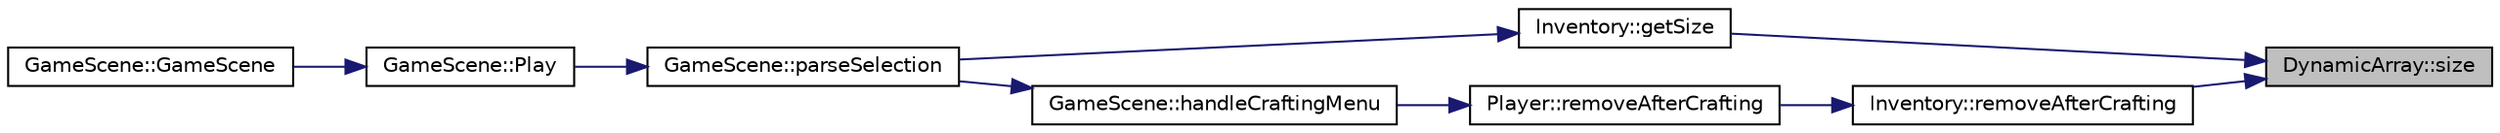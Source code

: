 digraph "DynamicArray::size"
{
 // LATEX_PDF_SIZE
  edge [fontname="Helvetica",fontsize="10",labelfontname="Helvetica",labelfontsize="10"];
  node [fontname="Helvetica",fontsize="10",shape=record];
  rankdir="RL";
  Node1 [label="DynamicArray::size",height=0.2,width=0.4,color="black", fillcolor="grey75", style="filled", fontcolor="black",tooltip="Getter μεγέθους(πραγματικού)"];
  Node1 -> Node2 [dir="back",color="midnightblue",fontsize="10",style="solid"];
  Node2 [label="Inventory::getSize",height=0.2,width=0.4,color="black", fillcolor="white", style="filled",URL="$class_inventory.html#a2ecc4dba3dd2e4cc3bee1e497ea32152",tooltip=" "];
  Node2 -> Node3 [dir="back",color="midnightblue",fontsize="10",style="solid"];
  Node3 [label="GameScene::parseSelection",height=0.2,width=0.4,color="black", fillcolor="white", style="filled",URL="$class_game_scene.html#aa78f7f563f8faa2e7e77de0f89cce05a",tooltip=" "];
  Node3 -> Node4 [dir="back",color="midnightblue",fontsize="10",style="solid"];
  Node4 [label="GameScene::Play",height=0.2,width=0.4,color="black", fillcolor="white", style="filled",URL="$class_game_scene.html#aa686e382acd281b9880377323fb283ac",tooltip=" "];
  Node4 -> Node5 [dir="back",color="midnightblue",fontsize="10",style="solid"];
  Node5 [label="GameScene::GameScene",height=0.2,width=0.4,color="black", fillcolor="white", style="filled",URL="$class_game_scene.html#ac53cc300c8896048c0e21c67e49681b9",tooltip=" "];
  Node1 -> Node6 [dir="back",color="midnightblue",fontsize="10",style="solid"];
  Node6 [label="Inventory::removeAfterCrafting",height=0.2,width=0.4,color="black", fillcolor="white", style="filled",URL="$class_inventory.html#aa6ce5529708fd37337b6c79609bdf5ab",tooltip=" "];
  Node6 -> Node7 [dir="back",color="midnightblue",fontsize="10",style="solid"];
  Node7 [label="Player::removeAfterCrafting",height=0.2,width=0.4,color="black", fillcolor="white", style="filled",URL="$class_player.html#a84630cc68f9e49f4091ea50091177ee2",tooltip=" "];
  Node7 -> Node8 [dir="back",color="midnightblue",fontsize="10",style="solid"];
  Node8 [label="GameScene::handleCraftingMenu",height=0.2,width=0.4,color="black", fillcolor="white", style="filled",URL="$class_game_scene.html#a5a705416850fcad2ddb4fb62dd9a9f56",tooltip=" "];
  Node8 -> Node3 [dir="back",color="midnightblue",fontsize="10",style="solid"];
}
